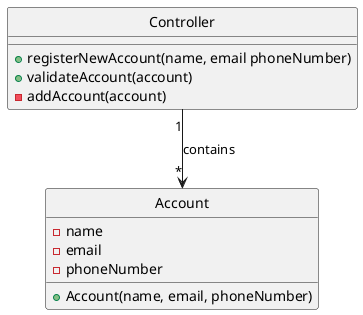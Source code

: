@startuml
class Controller
class Account

class Controller {
+registerNewAccount(name, email phoneNumber)
+validateAccount(account)
-addAccount(account)
}

class Account {
-name
-email
-phoneNumber
+Account(name, email, phoneNumber)
}

Controller "1" --> "*" Account: contains

hide Controller circle
hide Account circle
@enduml